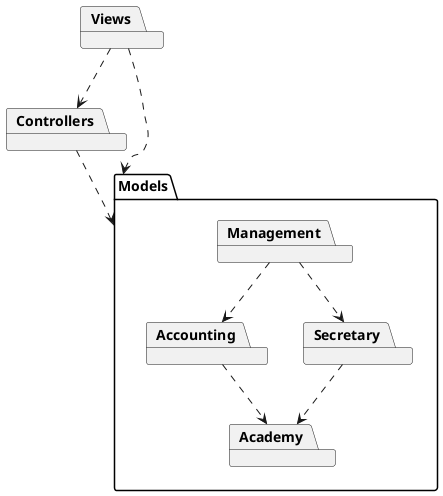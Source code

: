 @startuml
package Views
package Controllers

package Models{
    package Management
    package Accounting
    package Secretary
    package Academy

    Management ..> Accounting
    Management ..> Secretary
    Secretary ..> Academy
    Accounting ..> Academy
}

Views ..> Models
Controllers ..> Models
Views ..> Controllers


newpage
package Views{
    boundary CollectTariffView
    boundary EnrollStudentView
    boundary ViewNotesOnlineView

    boundary GradeView
    boundary GradesView
    boundary SubjectView
    boundary SubjectsView
    boundary TariffView 
    boundary FinishTariffView
    boundary EnrollmentView
    boundary EnrollmentsView
    boundary EvangelizedStudentsView

    boundary StudentView
    boundary StudentsView
    boundary TeacherView
    boundary PrincipalView
    boundary DeputyPrincipalView
    boundary SecretaryView
    boundary CashierView
    boundary AdministratorView
    boundary PastorView

    boundary View
    boundary LoginView


'////////////////////////////////////////////////////////////

    LoginView <|-- View

    View <|-- CashierView
    View <|-- SecretaryView
    View <|-- PrincipalView
    View <|-- TeacherView
    View <|-- AdministratorView
    View <|-- PastorView
    View <|-- DeputyPrincipalView


    CashierView --> StudentsView
    StudentsView --> StudentView
    StudentsView --> CollectTariffView
    CollectTariffView --> TariffView
    TariffView --> FinishTariffView

    SecretaryView --> StudentProfilesView
    StudentProfilesView --> EnrollStudentView

    SecretaryView --> GradesView
    GradesView --> GradeView
    GradeView --> EnrollmentsView
    EnrollmentsView --> EnrollmentView

    GradeView --> SubjectsView
    SubjectsView --> SubjectView

    PastorView --> EvangelizedStudentsView

    StudentView --> ViewNotesOnlineView
}


newpage

package Controllers{
    control EnrollStudentController
    control CollectTariffController
    control CreateOfficialEnrollmentController
    control MoveTeacherGuideFromEnrollmentController
    control PrintingReceiptsController
    control PrintDocumentsController
    control PrintReportCardController
    control CreateProfileStudentController
    control LogoutController

    PrintDocumentsController <|-- PrintingReceiptsController
    PrintDocumentsController <|-- PrintReportCardController
}


newpage
package Models{

package Other{
    entity Other.StudentEntity as "StudentEntity"
    'entity SessionEntity <<Model>>
    'entity AdministratorEntity <<Model>>
}

package Academy{
    entity Academy.NoteEntity as "NoteEntity"
    entity Academy.StudentEntity as "StudentEntity"
    entity Academy.TeacherEntity as "TeacherEntity"
    entity Academy.SubjectEntity as "SubjectEntity"
    entity Academy.EnrollmentEntity as "EnrollmentEntity"
    entity Academy.PastorEntity as "PastorEntity"

    entity Academy.SubjectEntities as "SubjectEntities"
    entity Academy.StudentEntities as "StudentEntities"
    entity Academy.TeacherEntities as "TeacherEntities"

    Academy.StudentEntity --> Other.StudentEntity

    Academy.SubjectEntities o--> Academy.SubjectEntity
    Academy.StudentEntities o--> Academy.StudentEntity
        
    Academy.TeacherEntity *--> Academy.SubjectEntity
    Academy.TeacherEntities o--> Academy.TeacherEntity

    Academy.EnrollmentEntity "1" --* "*" Academy.StudentEntity
    Academy.EnrollmentEntity "1" *--> "1" Academy.TeacherEntity

    Academy.SubjectEntity *--> Academy.NoteEntity
    Academy.NoteEntity --> Academy.StudentEntity


    Academy.TeacherEntity <|-- Academy.PastorEntity
}

package Secretary{
    entity Secretary.GradeEntity as "GradeEntity"
    entity Secretary.ReportEntity as "ReportEntity"
    entity Secretary.StudentEntity as "StudentEntity"
    entity Secretary.TeacherEntity as "TeacherEntity"
    entity Secretary.SecretaryEntity as "SecretaryEntity"
    entity Secretary.EnrollmentEntity as "EnrollmentEntity"
    entity Secretary.GradeEntities as "GradeEntities"
    entity Secretary.StudentEntities as "StudentEntities"
    entity Secretary.TeacherEntities as "TeacherEntities"

    Secretary.StudentEntity --> Other.StudentEntity

    Secretary.GradeEntity "*" *-- "*" Secretary.EnrollmentEntity
    Secretary.GradeEntity *--> Academy.SubjectEntity
    Secretary.GradeEntities *-- Secretary.GradeEntity
    Secretary.SecretaryEntity ..> Secretary.StudentEntity
    Secretary.SecretaryEntity ..> Secretary.GradeEntity
    Secretary.SecretaryEntity ..> Secretary.ReportEntity
    Secretary.SecretaryEntity ..> Secretary.TeacherEntity

    Secretary.StudentEntities ..> Secretary.StudentEntity
    Secretary.TeacherEntities ..> Secretary.TeacherEntity

    Secretary.TeacherEntity ..> Secretary.GradeEntity
}

package Management{
    entity Management.ReportEntity as "ReportEntity"
    entity Management.CalendarEntity as "CalendarEntity"
    entity Management.PrincipalEntity as "PrincipalEntity"
    entity Management.DeputyPrincipalEntity as "DeputyPrincipalEntity"
    
    Management.DeputyPrincipalEntity --> Management.CalendarEntity
    Management.PrincipalEntity ..> Management.ReportEntity
    Management.PrincipalEntity ..> Management.CalendarEntity
}
    
package Accounting{
    entity Accounting.ReportEntity as "ReportEntity"
    entity Accounting.StudentEntity as "StudentEntity"
    entity Accounting.CashierEntity as "CashierEntity"
    entity Accounting.TariffEntities as "TariffEntities"
    entity Accounting.StudentEntities as "StudentEntities"
    entity Accounting.TransactionEntity as "TransactionEntity"
    entity Accounting.AccountingBoxEntity as "AccountingBoxEntity"

    Accounting.StudentEntity --> Other.StudentEntity

    Accounting.CashierEntity --> Accounting.AccountingBoxEntity
    Accounting.CashierEntity --> Accounting.TransactionEntity
    Accounting.CashierEntity --> Accounting.ReportEntity
    Accounting.CashierEntity --> Accounting.TariffEntities
    Accounting.CashierEntity --> Accounting.StudentEntities

    Accounting.StudentEntities ..> Accounting.StudentEntity
    Accounting.AccountingBoxEntity --* Accounting.TransactionEntity
    Accounting.StudentEntity --* Accounting.TransactionEntity
}

Academy.EnrollmentEntity --> Secretary.EnrollmentEntity

}
@enduml